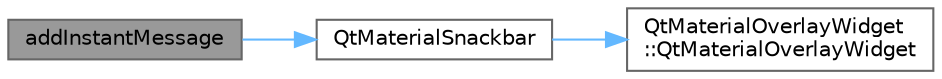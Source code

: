 digraph "addInstantMessage"
{
 // LATEX_PDF_SIZE
  bgcolor="transparent";
  edge [fontname=Helvetica,fontsize=10,labelfontname=Helvetica,labelfontsize=10];
  node [fontname=Helvetica,fontsize=10,shape=box,height=0.2,width=0.4];
  rankdir="LR";
  Node1 [id="Node000001",label="addInstantMessage",height=0.2,width=0.4,color="gray40", fillcolor="grey60", style="filled", fontcolor="black",tooltip="立即添加消息"];
  Node1 -> Node2 [id="edge1_Node000001_Node000002",color="steelblue1",style="solid",tooltip=" "];
  Node2 [id="Node000002",label="QtMaterialSnackbar",height=0.2,width=0.4,color="grey40", fillcolor="white", style="filled",URL="$class_qt_material_snackbar.html#acf69cbe4a486605c0cb838d935e256ac",tooltip="构造函数，初始化提示条"];
  Node2 -> Node3 [id="edge2_Node000002_Node000003",color="steelblue1",style="solid",tooltip=" "];
  Node3 [id="Node000003",label="QtMaterialOverlayWidget\l::QtMaterialOverlayWidget",height=0.2,width=0.4,color="grey40", fillcolor="white", style="filled",URL="$class_qt_material_overlay_widget.html#a0bf5c14047a2303a827e91fadde18b5b",tooltip="构造函数，初始化覆盖层控件"];
}
